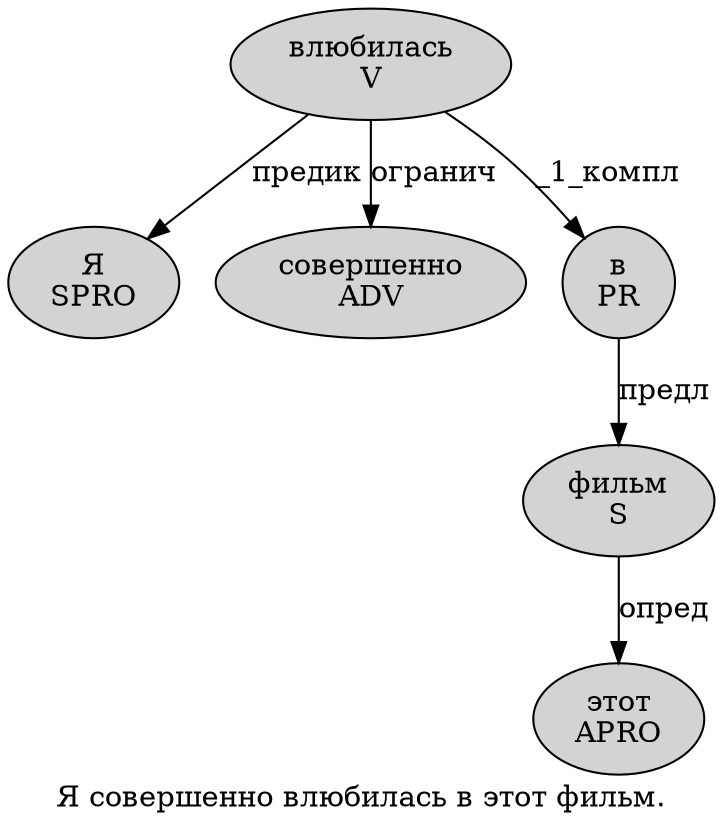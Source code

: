 digraph SENTENCE_530 {
	graph [label="Я совершенно влюбилась в этот фильм."]
	node [style=filled]
		0 [label="Я
SPRO" color="" fillcolor=lightgray penwidth=1 shape=ellipse]
		1 [label="совершенно
ADV" color="" fillcolor=lightgray penwidth=1 shape=ellipse]
		2 [label="влюбилась
V" color="" fillcolor=lightgray penwidth=1 shape=ellipse]
		3 [label="в
PR" color="" fillcolor=lightgray penwidth=1 shape=ellipse]
		4 [label="этот
APRO" color="" fillcolor=lightgray penwidth=1 shape=ellipse]
		5 [label="фильм
S" color="" fillcolor=lightgray penwidth=1 shape=ellipse]
			2 -> 0 [label="предик"]
			2 -> 1 [label="огранич"]
			2 -> 3 [label="_1_компл"]
			5 -> 4 [label="опред"]
			3 -> 5 [label="предл"]
}
